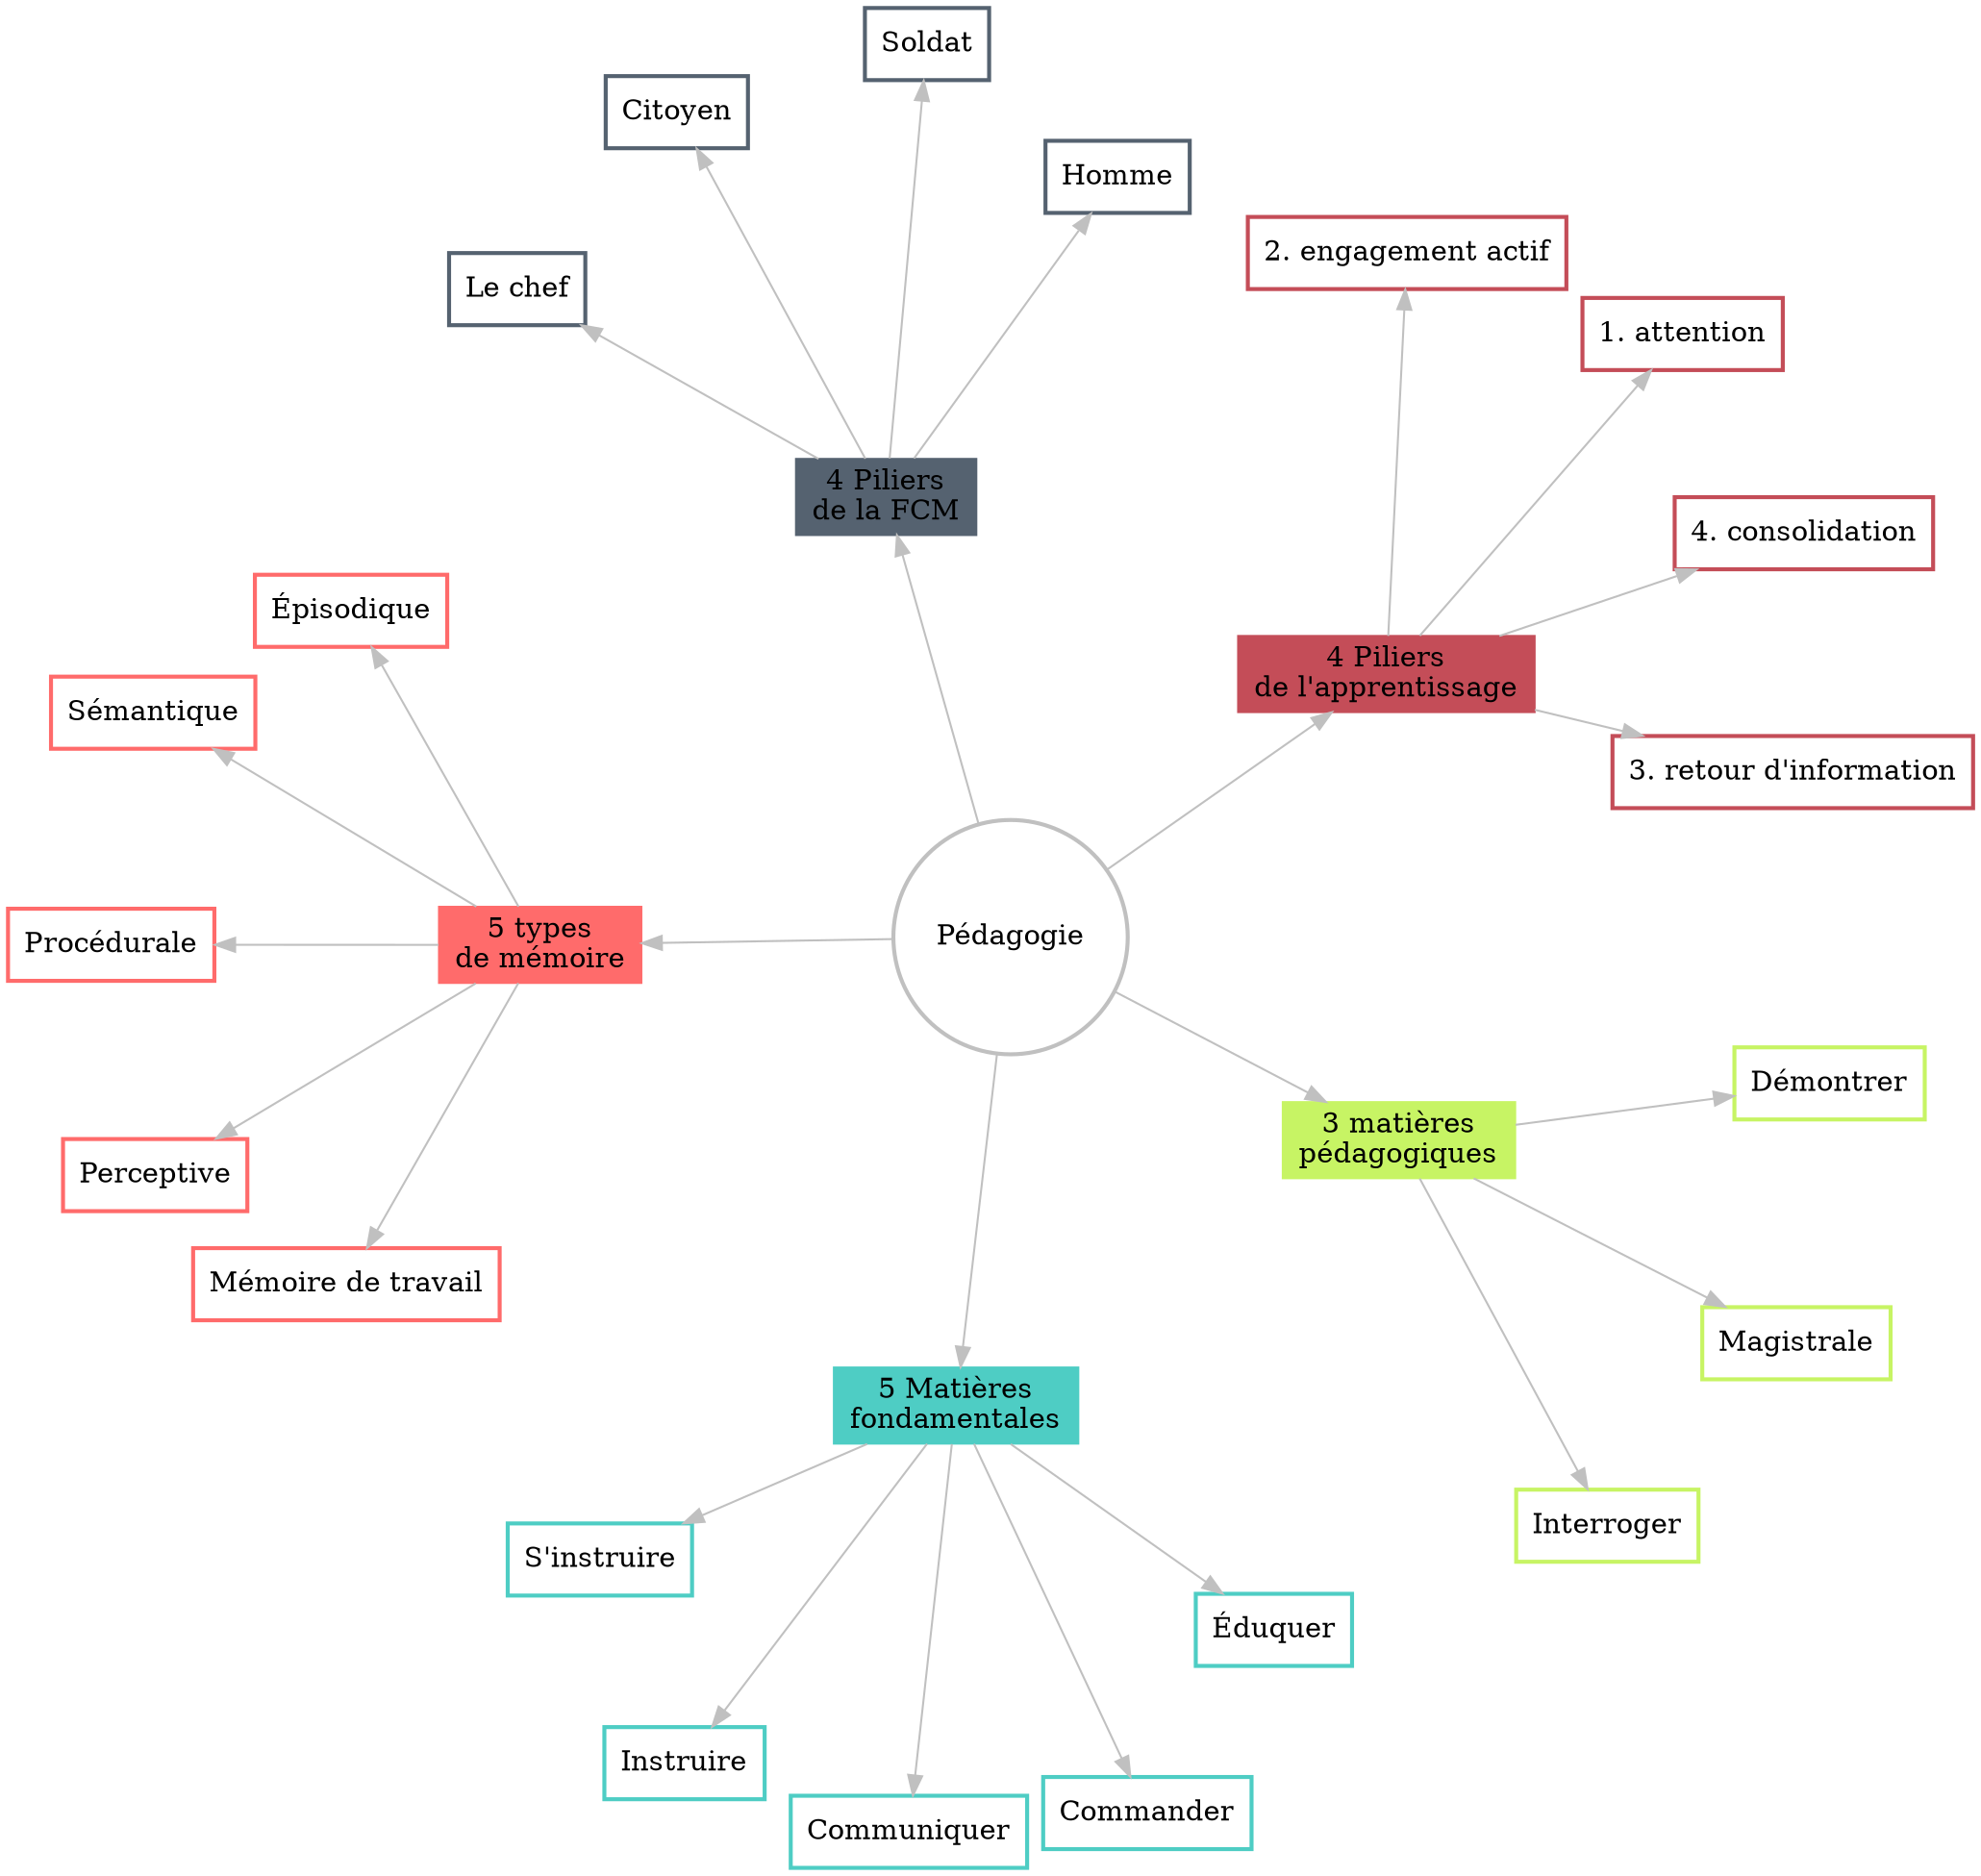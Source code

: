 digraph {

    graph [layout = neato, overlap=false]
    node [shape = rectangle, style = bold]
    edge [color = grey]
    
    Pédagogie [shape = circle, color = grey]
    
    node [color = "#556270"]
    "4 Piliers\nde la FCM" [style = filled]
    "4 Piliers\nde la FCM" -> Homme
    "4 Piliers\nde la FCM" -> Citoyen
    "4 Piliers\nde la FCM" -> Soldat
    "4 Piliers\nde la FCM" -> "Le chef"
    
    node [color = "#4ECDC4"]
    "5 Matières\nfondamentales" [style = filled]
    "5 Matières\nfondamentales" -> Éduquer
    "5 Matières\nfondamentales" -> Instruire
    "5 Matières\nfondamentales" -> Commander
    "5 Matières\nfondamentales" -> Communiquer
    "5 Matières\nfondamentales" -> "S'instruire"
    
    node [color = "#C7F464"]
    "3 matières\npédagogiques" [style = filled]
    "3 matières\npédagogiques" -> Magistrale
    "3 matières\npédagogiques" -> Démontrer
    "3 matières\npédagogiques" -> Interroger
    
    node [color = "#FF6B6B"]
    "5 types\nde mémoire" [style = filled]
    "5 types\nde mémoire" -> Épisodique
    "5 types\nde mémoire" -> Perceptive
    "5 types\nde mémoire" -> Sémantique
    "5 types\nde mémoire" -> Procédurale
    "5 types\nde mémoire" -> "Mémoire de travail"
     
    node [color = "#C44D58"]
    "4 Piliers\nde l'apprentissage" [style = filled]
    "4 Piliers\nde l'apprentissage" -> "1. attention"
    "4 Piliers\nde l'apprentissage" -> "2. engagement actif"
    "4 Piliers\nde l'apprentissage" -> "3. retour d'information"
    "4 Piliers\nde l'apprentissage" -> "4. consolidation"
    
    Pédagogie -> "4 Piliers\nde la FCM", "5 Matières\nfondamentales", "3 matières\npédagogiques", "5 types\nde mémoire", "4 Piliers\nde l'apprentissage"
}
